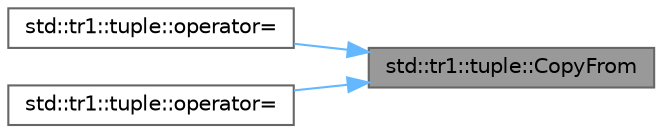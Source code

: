 digraph "std::tr1::tuple::CopyFrom"
{
 // LATEX_PDF_SIZE
  bgcolor="transparent";
  edge [fontname=Helvetica,fontsize=10,labelfontname=Helvetica,labelfontsize=10];
  node [fontname=Helvetica,fontsize=10,shape=box,height=0.2,width=0.4];
  rankdir="RL";
  Node1 [id="Node000001",label="std::tr1::tuple::CopyFrom",height=0.2,width=0.4,color="gray40", fillcolor="grey60", style="filled", fontcolor="black",tooltip=" "];
  Node1 -> Node2 [id="edge1_Node000001_Node000002",dir="back",color="steelblue1",style="solid",tooltip=" "];
  Node2 [id="Node000002",label="std::tr1::tuple::operator=",height=0.2,width=0.4,color="grey40", fillcolor="white", style="filled",URL="$classstd_1_1tr1_1_1tuple.html#a6e6084dbb6951dd84fa2695e630eaae9",tooltip=" "];
  Node1 -> Node3 [id="edge2_Node000001_Node000003",dir="back",color="steelblue1",style="solid",tooltip=" "];
  Node3 [id="Node000003",label="std::tr1::tuple::operator=",height=0.2,width=0.4,color="grey40", fillcolor="white", style="filled",URL="$classstd_1_1tr1_1_1tuple.html#ac84a0311770a99f782bc13b63a89e826",tooltip=" "];
}
